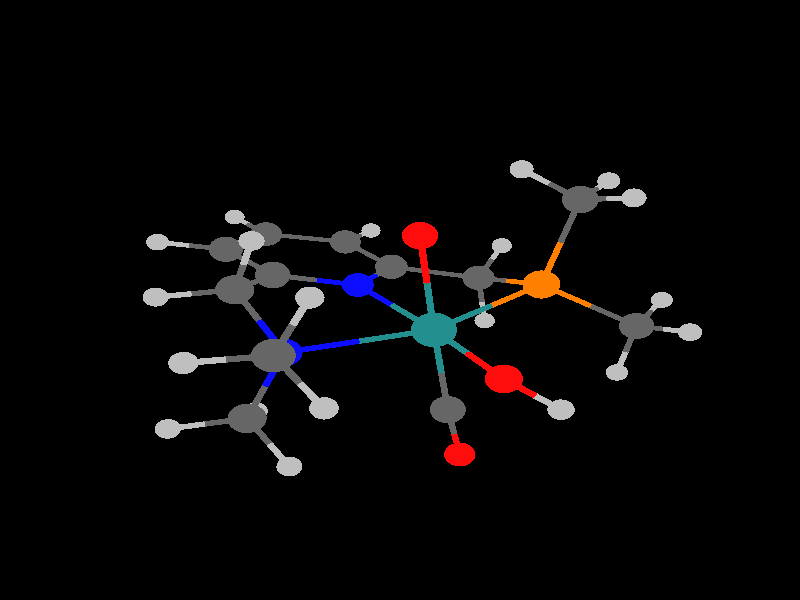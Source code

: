 global_settings {
	ambient_light rgb <0.200000002980232, 0.200000002980232, 0.200000002980232>
	max_trace_level 15
}

background { color rgb <0,0,0> }

camera {
	perspective
	location <3.75513115754192, -12.934955183671, -9.29999346150078>
	angle 40
	up <-0.0721046612382228, 0.557303771884595, -0.827171943232436>
	right <-0.97230534615495, -0.22412794883485, -0.066249350106892> * 1
	direction <-0.222313363669897, 0.799486815647567, 0.558030106660465> }

light_source {
	<-30.9593829978975, -30.0741529086105, -60.796959187074>
	color rgb <1, 1, 1>
	fade_distance 102.175475581178
	fade_power 0
	parallel
	point_at <30.9593829978975, 30.0741529086105, 60.796959187074>
}

light_source {
	<31.4809968634341, 49.5121103822274, -12.6189683706>
	color rgb <0.300000011920929, 0.300000011920929, 0.300000011920929>
	fade_distance 102.175475581178
	fade_power 0
	parallel
	point_at <-31.4809968634341, -49.5121103822274, 12.6189683706>
}

#default {
	finish {ambient .8 diffuse 1 specular 1 roughness .005 metallic 0.5}
}

union {
}
union {
cylinder {
	<-1.76103, 1.01476, -2.51817>, 	<-2.17145344738203, 0.875302632635475, -2.26669683211093>, 0.05
	pigment { rgbt <0.75, 0.75, 0.75, 0> }
}
cylinder {
	<-2.17145344738203, 0.875302632635475, -2.26669683211093>, 	<-2.6605, 0.70913, -1.96705>, 0.05
	pigment { rgbt <0.400000005960464, 0.400000005960464, 0.400000005960464, 0> }
}
cylinder {
	<-3.04101, -0.20175, -2.45134>, 	<-2.86736575242609, 0.213926518961722, -2.2303361560601>, 0.05
	pigment { rgbt <0.75, 0.75, 0.75, 0> }
}
cylinder {
	<-2.86736575242609, 0.213926518961722, -2.2303361560601>, 	<-2.6605, 0.70913, -1.96705>, 0.05
	pigment { rgbt <0.400000005960464, 0.400000005960464, 0.400000005960464, 0> }
}
cylinder {
	<0.12508, -0.53954, -2.02669>, 	<-0.0171204700515378, -0.658203114379975, -1.0968830896381>, 0.05
	pigment { rgbt <1, 0.0500000007450581, 0.0500000007450581, 0> }
}
cylinder {
	<-0.0171204700515378, -0.658203114379975, -1.0968830896381>, 	<-0.17204, -0.78748, -0.08391>, 0.05
	pigment { rgbt <0.140000000596046, 0.560000002384186, 0.560000002384186, 0> }
}
cylinder {
	<-2.6605, 0.70913, -1.96705>, 	<-3.08135379003049, 1.13389256460656, -1.96570720817762>, 0.05
	pigment { rgbt <0.400000005960464, 0.400000005960464, 0.400000005960464, 0> }
}
cylinder {
	<-3.08135379003049, 1.13389256460656, -1.96570720817762>, 	<-3.43464, 1.49046, -1.96458>, 0.05
	pigment { rgbt <0.75, 0.75, 0.75, 0> }
}
cylinder {
	<-2.6605, 0.70913, -1.96705>, 	<-2.40103229771978, 0.488017703292459, -1.13026876649689>, 0.05
	pigment { rgbt <0.400000005960464, 0.400000005960464, 0.400000005960464, 0> }
}
cylinder {
	<-2.40103229771978, 0.488017703292459, -1.13026876649689>, 	<-2.13697, 0.26299, -0.27867>, 0.05
	pigment { rgbt <1, 0.5, 0, 0> }
}
cylinder {
	<1.87627, -2.14584, -1.91327>, 	<2.08554494963268, -2.22998434388833, -1.46618986636018>, 0.05
	pigment { rgbt <0.75, 0.75, 0.75, 0> }
}
cylinder {
	<2.08554494963268, -2.22998434388833, -1.46618986636018>, 	<2.33494, -2.33026, -0.9334>, 0.05
	pigment { rgbt <0.400000005960464, 0.400000005960464, 0.400000005960464, 0> }
}
cylinder {
	<2.32532, 0.00079, -1.74955>, 	<2.43378334828009, 0.0280747404322432, -1.25845662690977>, 0.05
	pigment { rgbt <0.75, 0.75, 0.75, 0> }
}
cylinder {
	<2.43378334828009, 0.0280747404322432, -1.25845662690977>, 	<2.56292, 0.06056, -0.67376>, 0.05
	pigment { rgbt <0.400000005960464, 0.400000005960464, 0.400000005960464, 0> }
}
cylinder {
	<3.42719, -2.48162, -1.02251>, 	<2.92845615910526, -2.41250729305761, -0.981821354944262>, 0.05
	pigment { rgbt <0.75, 0.75, 0.75, 0> }
}
cylinder {
	<2.92845615910526, -2.41250729305761, -0.981821354944262>, 	<2.33494, -2.33026, -0.9334>, 0.05
	pigment { rgbt <0.400000005960464, 0.400000005960464, 0.400000005960464, 0> }
}
cylinder {
	<2.33494, -2.33026, -0.9334>, 	<2.06940052153493, -2.80936643092021, -0.697386658408117>, 0.05
	pigment { rgbt <0.400000005960464, 0.400000005960464, 0.400000005960464, 0> }
}
cylinder {
	<2.06940052153493, -2.80936643092021, -0.697386658408117>, 	<1.8466, -3.21136, -0.49936>, 0.05
	pigment { rgbt <0.75, 0.75, 0.75, 0> }
}
cylinder {
	<2.33494, -2.33026, -0.9334>, 	<2.18236748406936, -1.74440857429199, -0.499191110859627>, 0.05
	pigment { rgbt <0.400000005960464, 0.400000005960464, 0.400000005960464, 0> }
}
cylinder {
	<2.18236748406936, -1.74440857429199, -0.499191110859627>, 	<2.03471, -1.17743, -0.07897>, 0.05
	pigment { rgbt <0.0500000007450581, 0.0500000007450581, 1, 0> }
}
cylinder {
	<2.56292, 0.06056, -0.67376>, 	<3.15810690021839, 0.103343898337543, -0.605016660234991>, 0.05
	pigment { rgbt <0.400000005960464, 0.400000005960464, 0.400000005960464, 0> }
}
cylinder {
	<3.15810690021839, 0.103343898337543, -0.605016660234991>, 	<3.65817, 0.13929, -0.54726>, 0.05
	pigment { rgbt <0.75, 0.75, 0.75, 0> }
}
cylinder {
	<2.56292, 0.06056, -0.67376>, 	<2.21399, 0.676505, -0.42102>, 0.05
	pigment { rgbt <0.400000005960464, 0.400000005960464, 0.400000005960464, 0> }
}
cylinder {
	<2.21399, 0.676505, -0.42102>, 	<1.86506, 1.29245, -0.16828>, 0.05
	pigment { rgbt <0.400000005960464, 0.400000005960464, 0.400000005960464, 0> }
}
cylinder {
	<2.56292, 0.06056, -0.67376>, 	<2.29450756453075, -0.568530534042472, -0.371514619388588>, 0.05
	pigment { rgbt <0.400000005960464, 0.400000005960464, 0.400000005960464, 0> }
}
cylinder {
	<2.29450756453075, -0.568530534042472, -0.371514619388588>, 	<2.03471, -1.17743, -0.07897>, 0.05
	pigment { rgbt <0.0500000007450581, 0.0500000007450581, 1, 0> }
}
cylinder {
	<-0.55505, -2.76423, -0.44723>, 	<-0.371482138861505, -1.81681930705329, -0.273099101828051>, 0.05
	pigment { rgbt <1, 0.0500000007450581, 0.0500000007450581, 0> }
}
cylinder {
	<-0.371482138861505, -1.81681930705329, -0.273099101828051>, 	<-0.17204, -0.78748, -0.08391>, 0.05
	pigment { rgbt <0.140000000596046, 0.560000002384186, 0.560000002384186, 0> }
}
cylinder {
	<-0.55505, -2.76423, -0.44723>, 	<-0.955074753121722, -2.92869311900817, -0.166612028622638>, 0.05
	pigment { rgbt <1, 0.0500000007450581, 0.0500000007450581, 0> }
}
cylinder {
	<-0.955074753121722, -2.92869311900817, -0.166612028622638>, 	<-1.30296, -3.07172, 0.07743>, 0.05
	pigment { rgbt <0.75, 0.75, 0.75, 0> }
}
cylinder {
	<-2.13697, 0.26299, -0.27867>, 	<-1.1720757069284, -0.252851535343715, -0.18303157393972>, 0.05
	pigment { rgbt <1, 0.5, 0, 0> }
}
cylinder {
	<-1.1720757069284, -0.252851535343715, -0.18303157393972>, 	<-0.17204, -0.78748, -0.08391>, 0.05
	pigment { rgbt <0.140000000596046, 0.560000002384186, 0.560000002384186, 0> }
}
cylinder {
	<-2.13697, 0.26299, -0.27867>, 	<-1.91525756817199, 1.08158832254512, 0.143303701788385>, 0.05
	pigment { rgbt <1, 0.5, 0, 0> }
}
cylinder {
	<-1.91525756817199, 1.08158832254512, 0.143303701788385>, 	<-1.69729, 1.88636, 0.55815>, 0.05
	pigment { rgbt <0.400000005960464, 0.400000005960464, 0.400000005960464, 0> }
}
cylinder {
	<-2.13697, 0.26299, -0.27867>, 	<-2.91669658369488, 0.0179567070580695, 0.150655242445969>, 0.05
	pigment { rgbt <1, 0.5, 0, 0> }
}
cylinder {
	<-2.91669658369488, 0.0179567070580695, 0.150655242445969>, 	<-3.68291, -0.22283, 0.57254>, 0.05
	pigment { rgbt <0.400000005960464, 0.400000005960464, 0.400000005960464, 0> }
}
cylinder {
	<3.52962, 2.65191, -0.26713>, 	<3.04203624606729, 2.60307365060349, -0.182311612033197>, 0.05
	pigment { rgbt <0.75, 0.75, 0.75, 0> }
}
cylinder {
	<3.04203624606729, 2.60307365060349, -0.182311612033197>, 	<2.46033, 2.54481, -0.08112>, 0.05
	pigment { rgbt <0.400000005960464, 0.400000005960464, 0.400000005960464, 0> }
}
cylinder {
	<1.86506, 1.29245, -0.16828>, 	<2.162695, 1.91863, -0.1247>, 0.05
	pigment { rgbt <0.400000005960464, 0.400000005960464, 0.400000005960464, 0> }
}
cylinder {
	<2.162695, 1.91863, -0.1247>, 	<2.46033, 2.54481, -0.08112>, 0.05
	pigment { rgbt <0.400000005960464, 0.400000005960464, 0.400000005960464, 0> }
}
cylinder {
	<1.86506, 1.29245, -0.16828>, 	<1.19549637478959, 1.21258337639714, -0.0409534470151905>, 0.05
	pigment { rgbt <0.400000005960464, 0.400000005960464, 0.400000005960464, 0> }
}
cylinder {
	<1.19549637478959, 1.21258337639714, -0.0409534470151905>, 	<0.54935, 1.13551, 0.08192>, 0.05
	pigment { rgbt <0.0500000007450581, 0.0500000007450581, 1, 0> }
}
cylinder {
	<-0.17204, -0.78748, -0.08391>, 	<0.970724646321017, -0.989415458857089, -0.0813518228830516>, 0.05
	pigment { rgbt <0.140000000596046, 0.560000002384186, 0.560000002384186, 0> }
}
cylinder {
	<0.970724646321017, -0.989415458857089, -0.0813518228830516>, 	<2.03471, -1.17743, -0.07897>, 0.05
	pigment { rgbt <0.0500000007450581, 0.0500000007450581, 1, 0> }
}
cylinder {
	<-0.17204, -0.78748, -0.08391>, 	<0.202658953723311, 0.211344964333288, 0.00222416805879863>, 0.05
	pigment { rgbt <0.140000000596046, 0.560000002384186, 0.560000002384186, 0> }
}
cylinder {
	<0.202658953723311, 0.211344964333288, 0.00222416805879863>, 	<0.54935, 1.13551, 0.08192>, 0.05
	pigment { rgbt <0.0500000007450581, 0.0500000007450581, 1, 0> }
}
cylinder {
	<-0.17204, -0.78748, -0.08391>, 	<-0.329309721569468, -0.926411286175091, 0.855521542566027>, 0.05
	pigment { rgbt <0.140000000596046, 0.560000002384186, 0.560000002384186, 0> }
}
cylinder {
	<-0.329309721569468, -0.926411286175091, 0.855521542566027>, 	<-0.47743, -1.05726, 1.7403>, 0.05
	pigment { rgbt <0.400000005960464, 0.400000005960464, 0.400000005960464, 0> }
}
cylinder {
	<2.46033, 2.54481, -0.08112>, 	<2.06282, 3.09729, 0.067365>, 0.05
	pigment { rgbt <0.400000005960464, 0.400000005960464, 0.400000005960464, 0> }
}
cylinder {
	<2.06282, 3.09729, 0.067365>, 	<1.66531, 3.64977, 0.21585>, 0.05
	pigment { rgbt <0.400000005960464, 0.400000005960464, 0.400000005960464, 0> }
}
cylinder {
	<2.03471, -1.17743, -0.07897>, 	<2.29987882346152, -1.27478495890585, 0.582120136942736>, 0.05
	pigment { rgbt <0.0500000007450581, 0.0500000007450581, 1, 0> }
}
cylinder {
	<2.29987882346152, -1.27478495890585, 0.582120136942736>, 	<2.5739, -1.37539, 1.26528>, 0.05
	pigment { rgbt <0.400000005960464, 0.400000005960464, 0.400000005960464, 0> }
}
cylinder {
	<0.54935, 1.13551, 0.08192>, 	<0.160086016298821, 1.65592012461052, 0.212884430034056>, 0.05
	pigment { rgbt <0.0500000007450581, 0.0500000007450581, 1, 0> }
}
cylinder {
	<0.160086016298821, 1.65592012461052, 0.212884430034056>, 	<-0.24327, 2.19517, 0.34859>, 0.05
	pigment { rgbt <0.400000005960464, 0.400000005960464, 0.400000005960464, 0> }
}
cylinder {
	<-4.05811, -1.14273, 0.10074>, 	<-3.88688516328429, -0.722927954971256, 0.316048843183565>, 0.05
	pigment { rgbt <0.75, 0.75, 0.75, 0> }
}
cylinder {
	<-3.88688516328429, -0.722927954971256, 0.316048843183565>, 	<-3.68291, -0.22283, 0.57254>, 0.05
	pigment { rgbt <0.400000005960464, 0.400000005960464, 0.400000005960464, 0> }
}
cylinder {
	<1.66531, 3.64977, 0.21585>, 	<1.90611586688328, 4.19124728971231, 0.250822799561584>, 0.05
	pigment { rgbt <0.400000005960464, 0.400000005960464, 0.400000005960464, 0> }
}
cylinder {
	<1.90611586688328, 4.19124728971231, 0.250822799561584>, 	<2.10798, 4.64516, 0.28014>, 0.05
	pigment { rgbt <0.75, 0.75, 0.75, 0> }
}
cylinder {
	<1.66531, 3.64977, 0.21585>, 	<0.981835, 3.563295, 0.31485>, 0.05
	pigment { rgbt <0.400000005960464, 0.400000005960464, 0.400000005960464, 0> }
}
cylinder {
	<0.981835, 3.563295, 0.31485>, 	<0.29836, 3.47682, 0.41385>, 0.05
	pigment { rgbt <0.400000005960464, 0.400000005960464, 0.400000005960464, 0> }
}
cylinder {
	<-2.336, 2.73055, 0.25599>, 	<-2.04449403477273, 2.34526337416791, 0.393895219040055>, 0.05
	pigment { rgbt <0.75, 0.75, 0.75, 0> }
}
cylinder {
	<-2.04449403477273, 2.34526337416791, 0.393895219040055>, 	<-1.69729, 1.88636, 0.55815>, 0.05
	pigment { rgbt <0.400000005960464, 0.400000005960464, 0.400000005960464, 0> }
}
cylinder {
	<-0.24327, 2.19517, 0.34859>, 	<0.027545, 2.835995, 0.38122>, 0.05
	pigment { rgbt <0.400000005960464, 0.400000005960464, 0.400000005960464, 0> }
}
cylinder {
	<0.027545, 2.835995, 0.38122>, 	<0.29836, 3.47682, 0.41385>, 0.05
	pigment { rgbt <0.400000005960464, 0.400000005960464, 0.400000005960464, 0> }
}
cylinder {
	<-0.24327, 2.19517, 0.34859>, 	<-0.97028, 2.040765, 0.45337>, 0.05
	pigment { rgbt <0.400000005960464, 0.400000005960464, 0.400000005960464, 0> }
}
cylinder {
	<-0.97028, 2.040765, 0.45337>, 	<-1.69729, 1.88636, 0.55815>, 0.05
	pigment { rgbt <0.400000005960464, 0.400000005960464, 0.400000005960464, 0> }
}
cylinder {
	<0.29836, 3.47682, 0.41385>, 	<-0.0544455246054653, 3.93979428854159, 0.528436177215273>, 0.05
	pigment { rgbt <0.400000005960464, 0.400000005960464, 0.400000005960464, 0> }
}
cylinder {
	<-0.0544455246054653, 3.93979428854159, 0.528436177215273>, 	<-0.35016, 4.32785, 0.62448>, 0.05
	pigment { rgbt <0.75, 0.75, 0.75, 0> }
}
cylinder {
	<-4.45366, 0.55989, 0.50619>, 	<-4.10190233234533, 0.202669420529792, 0.536471052544778>, 0.05
	pigment { rgbt <0.75, 0.75, 0.75, 0> }
}
cylinder {
	<-4.10190233234533, 0.202669420529792, 0.536471052544778>, 	<-3.68291, -0.22283, 0.57254>, 0.05
	pigment { rgbt <0.400000005960464, 0.400000005960464, 0.400000005960464, 0> }
}
cylinder {
	<-1.69729, 1.88636, 0.55815>, 	<-1.79373013903848, 1.78871884266289, 1.14264919498168>, 0.05
	pigment { rgbt <0.400000005960464, 0.400000005960464, 0.400000005960464, 0> }
}
cylinder {
	<-1.79373013903848, 1.78871884266289, 1.14264919498168>, 	<-1.87475, 1.70669, 1.63369>, 0.05
	pigment { rgbt <0.75, 0.75, 0.75, 0> }
}
cylinder {
	<-3.68291, -0.22283, 0.57254>, 	<-3.56160291499793, -0.34140790664546, 1.14565114505729>, 0.05
	pigment { rgbt <0.400000005960464, 0.400000005960464, 0.400000005960464, 0> }
}
cylinder {
	<-3.56160291499793, -0.34140790664546, 1.14565114505729>, 	<-3.45978, -0.44094, 1.62671>, 0.05
	pigment { rgbt <0.75, 0.75, 0.75, 0> }
}
cylinder {
	<3.67065, -1.52383, 1.2353>, 	<3.16982386677055, -1.45604551746836, 1.24899023704055>, 0.05
	pigment { rgbt <0.75, 0.75, 0.75, 0> }
}
cylinder {
	<3.16982386677055, -1.45604551746836, 1.24899023704055>, 	<2.5739, -1.37539, 1.26528>, 0.05
	pigment { rgbt <0.400000005960464, 0.400000005960464, 0.400000005960464, 0> }
}
cylinder {
	<2.5739, -1.37539, 1.26528>, 	<2.31702551113941, -1.85567710895084, 1.50891981408207>, 0.05
	pigment { rgbt <0.400000005960464, 0.400000005960464, 0.400000005960464, 0> }
}
cylinder {
	<2.31702551113941, -1.85567710895084, 1.50891981408207>, 	<2.10148, -2.25869, 1.71336>, 0.05
	pigment { rgbt <0.75, 0.75, 0.75, 0> }
}
cylinder {
	<2.5739, -1.37539, 1.26528>, 	<2.45081325670874, -0.89947271491916, 1.60507335051695>, 0.05
	pigment { rgbt <0.400000005960464, 0.400000005960464, 0.400000005960464, 0> }
}
cylinder {
	<2.45081325670874, -0.89947271491916, 1.60507335051695>, 	<2.3475, -0.50001, 1.89028>, 0.05
	pigment { rgbt <0.75, 0.75, 0.75, 0> }
}
cylinder {
	<-0.47743, -1.05726, 1.7403>, 	<-0.606805538124028, -1.14557190936543, 2.3144222046277>, 0.05
	pigment { rgbt <0.400000005960464, 0.400000005960464, 0.400000005960464, 0> }
}
cylinder {
	<-0.606805538124028, -1.14557190936543, 2.3144222046277>, 	<-0.72992, -1.22961, 2.86076>, 0.05
	pigment { rgbt <1, 0.0500000007450581, 0.0500000007450581, 0> }
}
sphere {
	<-0.55505, -2.76423, -0.44723>, 0.2432
	pigment { rgbt <1, 0.0500000007450581, 0.0500000007450581,0> }
}
sphere {
	<0.12508, -0.53954, -2.02669>, 0.2432
	pigment { rgbt <1, 0.0500000007450581, 0.0500000007450581,0> }
}
sphere {
	<2.33494, -2.33026, -0.9334>, 0.272
	pigment { rgbt <0.400000005960464, 0.400000005960464, 0.400000005960464,0> }
}
sphere {
	<2.32532, 0.00079, -1.74955>, 0.176
	pigment { rgbt <0.75, 0.75, 0.75,0> }
}
sphere {
	<2.03471, -1.17743, -0.07897>, 0.248
	pigment { rgbt <0.0500000007450581, 0.0500000007450581, 1,0> }
}
sphere {
	<2.56292, 0.06056, -0.67376>, 0.272
	pigment { rgbt <0.400000005960464, 0.400000005960464, 0.400000005960464,0> }
}
sphere {
	<-2.6605, 0.70913, -1.96705>, 0.272
	pigment { rgbt <0.400000005960464, 0.400000005960464, 0.400000005960464,0> }
}
sphere {
	<-3.68291, -0.22283, 0.57254>, 0.272
	pigment { rgbt <0.400000005960464, 0.400000005960464, 0.400000005960464,0> }
}
sphere {
	<-2.13697, 0.26299, -0.27867>, 0.288
	pigment { rgbt <1, 0.5, 0,0> }
}
sphere {
	<3.65817, 0.13929, -0.54726>, 0.176
	pigment { rgbt <0.75, 0.75, 0.75,0> }
}
sphere {
	<2.5739, -1.37539, 1.26528>, 0.272
	pigment { rgbt <0.400000005960464, 0.400000005960464, 0.400000005960464,0> }
}
sphere {
	<-0.47743, -1.05726, 1.7403>, 0.272
	pigment { rgbt <0.400000005960464, 0.400000005960464, 0.400000005960464,0> }
}
sphere {
	<1.86506, 1.29245, -0.16828>, 0.272
	pigment { rgbt <0.400000005960464, 0.400000005960464, 0.400000005960464,0> }
}
sphere {
	<0.54935, 1.13551, 0.08192>, 0.248
	pigment { rgbt <0.0500000007450581, 0.0500000007450581, 1,0> }
}
sphere {
	<-1.69729, 1.88636, 0.55815>, 0.272
	pigment { rgbt <0.400000005960464, 0.400000005960464, 0.400000005960464,0> }
}
sphere {
	<-0.24327, 2.19517, 0.34859>, 0.272
	pigment { rgbt <0.400000005960464, 0.400000005960464, 0.400000005960464,0> }
}
sphere {
	<2.46033, 2.54481, -0.08112>, 0.272
	pigment { rgbt <0.400000005960464, 0.400000005960464, 0.400000005960464,0> }
}
sphere {
	<3.52962, 2.65191, -0.26713>, 0.176
	pigment { rgbt <0.75, 0.75, 0.75,0> }
}
sphere {
	<-1.87475, 1.70669, 1.63369>, 0.176
	pigment { rgbt <0.75, 0.75, 0.75,0> }
}
sphere {
	<-2.336, 2.73055, 0.25599>, 0.176
	pigment { rgbt <0.75, 0.75, 0.75,0> }
}
sphere {
	<0.29836, 3.47682, 0.41385>, 0.272
	pigment { rgbt <0.400000005960464, 0.400000005960464, 0.400000005960464,0> }
}
sphere {
	<1.66531, 3.64977, 0.21585>, 0.272
	pigment { rgbt <0.400000005960464, 0.400000005960464, 0.400000005960464,0> }
}
sphere {
	<-0.35016, 4.32785, 0.62448>, 0.176
	pigment { rgbt <0.75, 0.75, 0.75,0> }
}
sphere {
	<2.10798, 4.64516, 0.28014>, 0.176
	pigment { rgbt <0.75, 0.75, 0.75,0> }
}
sphere {
	<-0.72992, -1.22961, 2.86076>, 0.2432
	pigment { rgbt <1, 0.0500000007450581, 0.0500000007450581,0> }
}
sphere {
	<-3.43464, 1.49046, -1.96458>, 0.176
	pigment { rgbt <0.75, 0.75, 0.75,0> }
}
sphere {
	<-3.04101, -0.20175, -2.45134>, 0.176
	pigment { rgbt <0.75, 0.75, 0.75,0> }
}
sphere {
	<-1.76103, 1.01476, -2.51817>, 0.176
	pigment { rgbt <0.75, 0.75, 0.75,0> }
}
sphere {
	<-3.45978, -0.44094, 1.62671>, 0.176
	pigment { rgbt <0.75, 0.75, 0.75,0> }
}
sphere {
	<-4.05811, -1.14273, 0.10074>, 0.176
	pigment { rgbt <0.75, 0.75, 0.75,0> }
}
sphere {
	<-4.45366, 0.55989, 0.50619>, 0.176
	pigment { rgbt <0.75, 0.75, 0.75,0> }
}
sphere {
	<1.8466, -3.21136, -0.49936>, 0.176
	pigment { rgbt <0.75, 0.75, 0.75,0> }
}
sphere {
	<3.42719, -2.48162, -1.02251>, 0.176
	pigment { rgbt <0.75, 0.75, 0.75,0> }
}
sphere {
	<1.87627, -2.14584, -1.91327>, 0.176
	pigment { rgbt <0.75, 0.75, 0.75,0> }
}
sphere {
	<2.3475, -0.50001, 1.89028>, 0.176
	pigment { rgbt <0.75, 0.75, 0.75,0> }
}
sphere {
	<3.67065, -1.52383, 1.2353>, 0.176
	pigment { rgbt <0.75, 0.75, 0.75,0> }
}
sphere {
	<2.10148, -2.25869, 1.71336>, 0.176
	pigment { rgbt <0.75, 0.75, 0.75,0> }
}
sphere {
	<-0.17204, -0.78748, -0.08391>, 0.328
	pigment { rgbt <0.140000000596046, 0.560000002384186, 0.560000002384186,0> }
}
sphere {
	<-1.30296, -3.07172, 0.07743>, 0.176
	pigment { rgbt <0.75, 0.75, 0.75,0> }
}
}
merge {
}

